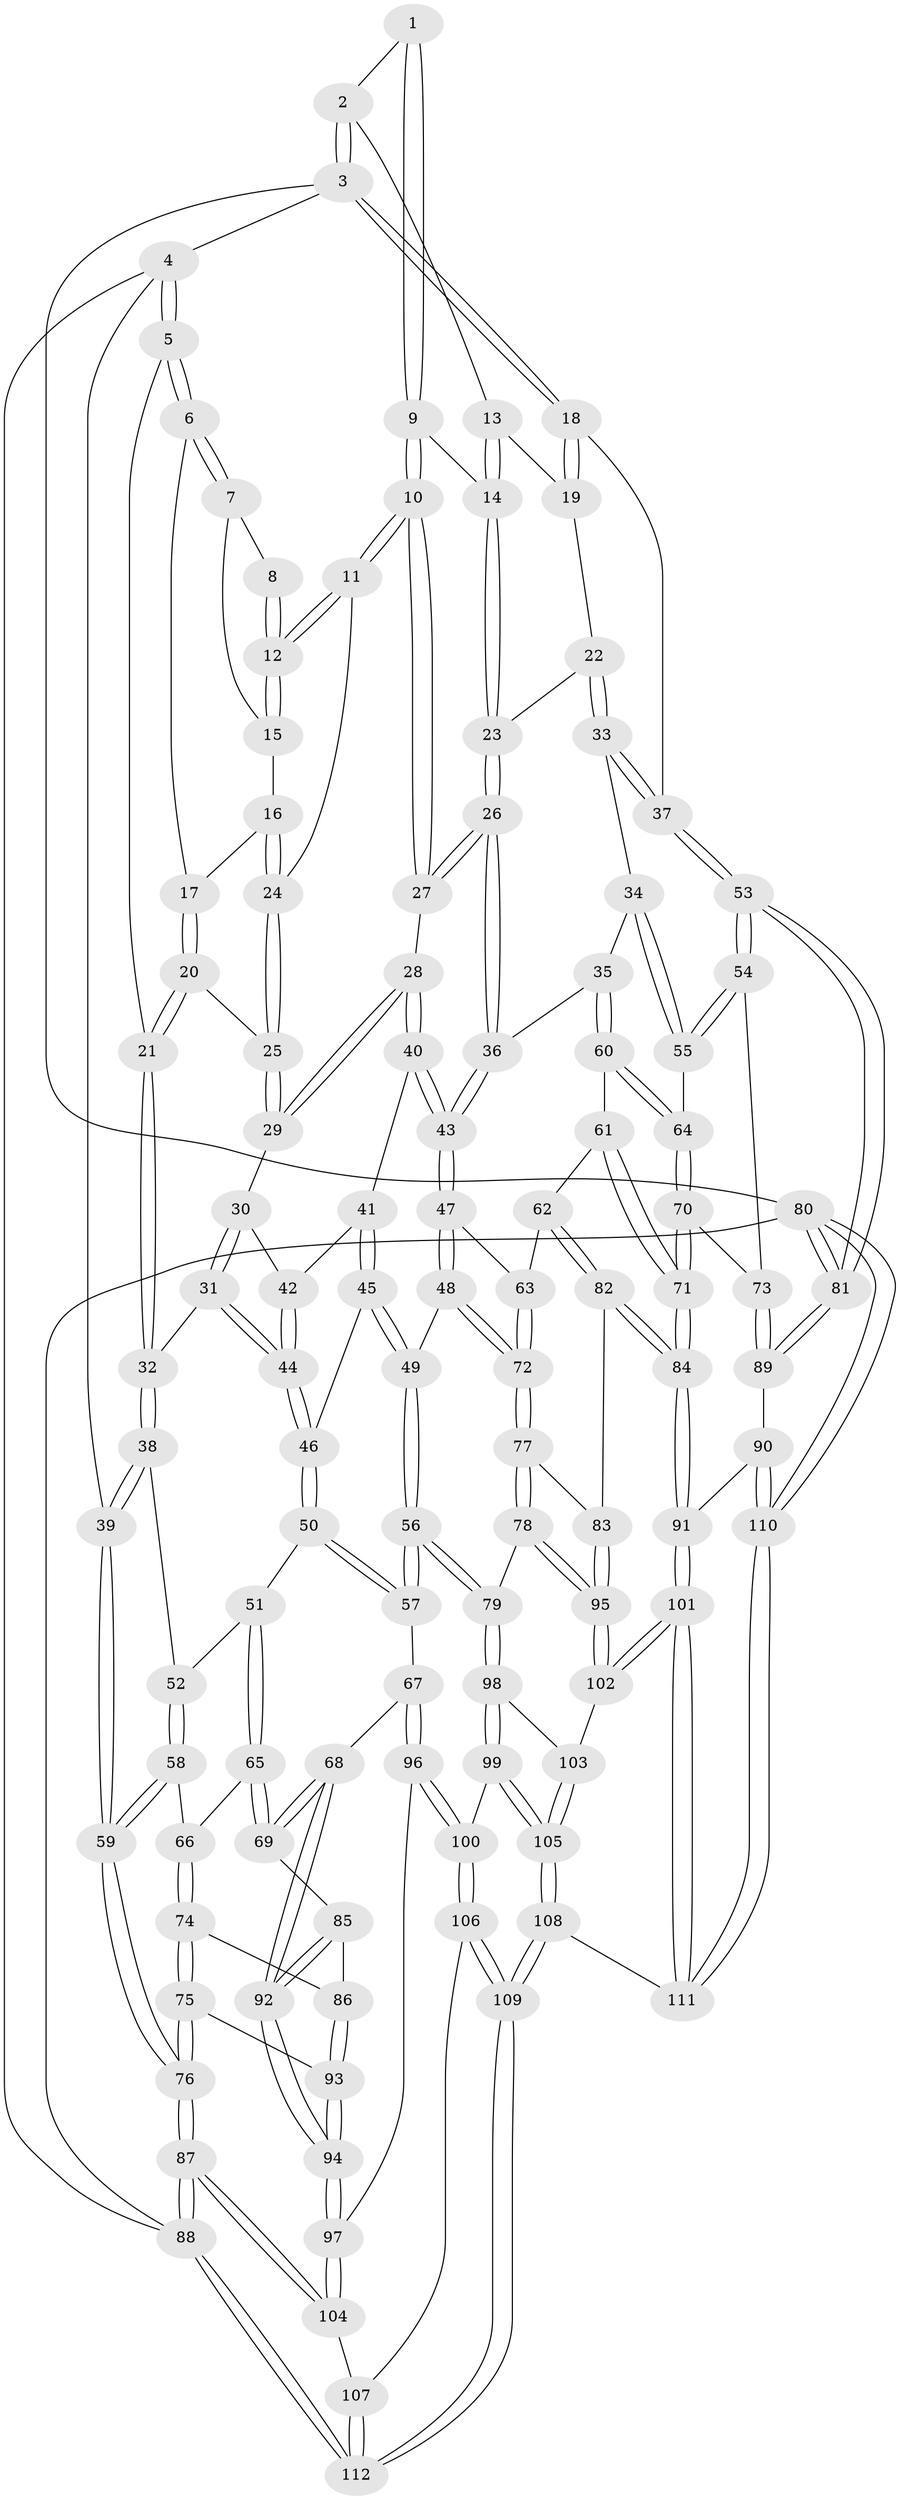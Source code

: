 // coarse degree distribution, {3: 0.1044776119402985, 5: 0.31343283582089554, 6: 0.14925373134328357, 4: 0.43283582089552236}
// Generated by graph-tools (version 1.1) at 2025/52/02/27/25 19:52:35]
// undirected, 112 vertices, 277 edges
graph export_dot {
graph [start="1"]
  node [color=gray90,style=filled];
  1 [pos="+0.6322626414963538+0"];
  2 [pos="+0.9078737684276764+0"];
  3 [pos="+1+0"];
  4 [pos="+0+0"];
  5 [pos="+0+0"];
  6 [pos="+0.18223737478365193+0"];
  7 [pos="+0.23364960568965132+0"];
  8 [pos="+0.6102834703342432+0"];
  9 [pos="+0.6398087779118279+0.1207958645138972"];
  10 [pos="+0.5599220820574521+0.17893440645184516"];
  11 [pos="+0.5173544745635446+0.13648286678089708"];
  12 [pos="+0.5077800167645525+0.10842952108587546"];
  13 [pos="+0.8465268417500579+0"];
  14 [pos="+0.8003862787539818+0.10330333450881393"];
  15 [pos="+0.3898100705566048+0.013165269558454927"];
  16 [pos="+0.36065406258486926+0.1459381630177698"];
  17 [pos="+0.2694509182835543+0.10144927223980083"];
  18 [pos="+1+0.04254470551316227"];
  19 [pos="+0.9770255315298514+0.1404615677243366"];
  20 [pos="+0.22790381539681867+0.20985134236856015"];
  21 [pos="+0.16763750176388706+0.24681614048786266"];
  22 [pos="+0.8511787130052868+0.22494594267802318"];
  23 [pos="+0.8401745984829971+0.21294841706023307"];
  24 [pos="+0.37166538372162844+0.16158977176034803"];
  25 [pos="+0.34697253114322857+0.22873492516589838"];
  26 [pos="+0.5975408993148347+0.27755000805623403"];
  27 [pos="+0.5633324336050098+0.24805763224293356"];
  28 [pos="+0.5310362075617678+0.2676778974457035"];
  29 [pos="+0.3665674603756234+0.2673385967618951"];
  30 [pos="+0.35240517370553937+0.30245343808404856"];
  31 [pos="+0.304551507804675+0.3625487504709791"];
  32 [pos="+0.16149180089617535+0.2742051429507945"];
  33 [pos="+0.8628115067564767+0.2534952540539515"];
  34 [pos="+0.8070441818702923+0.38223875838432464"];
  35 [pos="+0.7290023690205548+0.4243165346608896"];
  36 [pos="+0.6536278298659228+0.3912045048405187"];
  37 [pos="+1+0.3719022871723743"];
  38 [pos="+0.10901063423414253+0.3279144936619033"];
  39 [pos="+0+0.3725374419280654"];
  40 [pos="+0.4698906083335308+0.3681825218758096"];
  41 [pos="+0.453005247273579+0.37573950463463335"];
  42 [pos="+0.4511891706162715+0.37557391410624813"];
  43 [pos="+0.5444360412041247+0.48915097565555643"];
  44 [pos="+0.3127932549114597+0.4104889604858925"];
  45 [pos="+0.42629848972349405+0.46562057463450335"];
  46 [pos="+0.3101332502783216+0.4274145632665975"];
  47 [pos="+0.5328098645927045+0.5146930754943208"];
  48 [pos="+0.510792047469362+0.5280427891443376"];
  49 [pos="+0.4791483364298919+0.5395479398682891"];
  50 [pos="+0.29128353082577324+0.4570195433429437"];
  51 [pos="+0.1896169644132253+0.4687142287163699"];
  52 [pos="+0.16258897683473353+0.45282195571809"];
  53 [pos="+1+0.4988973997825592"];
  54 [pos="+1+0.5067262801597883"];
  55 [pos="+0.9557582584681896+0.4924923825011973"];
  56 [pos="+0.40646973501894706+0.6220322835029417"];
  57 [pos="+0.34100572623751574+0.6144766116852053"];
  58 [pos="+0.034949232030607284+0.5377957333572906"];
  59 [pos="+0+0.4785239617759033"];
  60 [pos="+0.7350736339066445+0.4858647358474915"];
  61 [pos="+0.7286582945101829+0.4974829241538688"];
  62 [pos="+0.6542697903221073+0.5814692952258793"];
  63 [pos="+0.6066913766676164+0.5627877147802159"];
  64 [pos="+0.8323607464416576+0.5628558062745848"];
  65 [pos="+0.1807710697467036+0.5917048418089816"];
  66 [pos="+0.06330626778587932+0.5657235273787777"];
  67 [pos="+0.3255904718142082+0.6236396651964374"];
  68 [pos="+0.20049521674879642+0.6171807463101366"];
  69 [pos="+0.19560789405219323+0.6134028771227888"];
  70 [pos="+0.8279682927928406+0.6146847390718447"];
  71 [pos="+0.7666100496524981+0.7054895484280305"];
  72 [pos="+0.5686979558649927+0.6483188981148066"];
  73 [pos="+0.9108359728482595+0.633105122139987"];
  74 [pos="+0.07468151640852105+0.646248879100277"];
  75 [pos="+0+0.6930580202538971"];
  76 [pos="+0+0.6823989924346445"];
  77 [pos="+0.5729520508282878+0.6795440148076732"];
  78 [pos="+0.5245788976175864+0.7153612330442805"];
  79 [pos="+0.4632172815540693+0.71184659123051"];
  80 [pos="+1+1"];
  81 [pos="+1+0.8670387177396561"];
  82 [pos="+0.6722593631622592+0.6625618299309135"];
  83 [pos="+0.659482222568754+0.6656171475632667"];
  84 [pos="+0.7583582547030205+0.723677801209364"];
  85 [pos="+0.1154314468556212+0.6520781584789657"];
  86 [pos="+0.0837533294450641+0.6601337417423614"];
  87 [pos="+0+0.8645929145304624"];
  88 [pos="+0+1"];
  89 [pos="+0.9219151147972589+0.824110897522986"];
  90 [pos="+0.880629239755762+0.8270732182350199"];
  91 [pos="+0.7856489375090915+0.8182311090285944"];
  92 [pos="+0.169140633015004+0.72862232776675"];
  93 [pos="+0.079745901714976+0.7378665467583364"];
  94 [pos="+0.1527140008848943+0.8129298720101645"];
  95 [pos="+0.5843221657396909+0.7841176988551133"];
  96 [pos="+0.2585267509006831+0.8145157943893923"];
  97 [pos="+0.15322364775287267+0.8141792400004739"];
  98 [pos="+0.43751614078543144+0.7827469939510218"];
  99 [pos="+0.3387058441565734+0.8633189405140111"];
  100 [pos="+0.32506913251638864+0.859547436227148"];
  101 [pos="+0.6946507343339672+0.8998466394653192"];
  102 [pos="+0.6473810268891107+0.8729384769273639"];
  103 [pos="+0.5192792359244562+0.8622137024223883"];
  104 [pos="+0.12998702743971635+0.8468457250552527"];
  105 [pos="+0.4118390348377532+0.981515734011596"];
  106 [pos="+0.2574544003505295+0.9564386651702034"];
  107 [pos="+0.12551690674656227+0.9179344583934008"];
  108 [pos="+0.46724052763396406+1"];
  109 [pos="+0.1835679596871811+1"];
  110 [pos="+0.8674012750794764+1"];
  111 [pos="+0.6284163991796505+1"];
  112 [pos="+0.026387160706321203+1"];
  1 -- 2;
  1 -- 9;
  1 -- 9;
  2 -- 3;
  2 -- 3;
  2 -- 13;
  3 -- 4;
  3 -- 18;
  3 -- 18;
  3 -- 80;
  4 -- 5;
  4 -- 5;
  4 -- 39;
  4 -- 88;
  5 -- 6;
  5 -- 6;
  5 -- 21;
  6 -- 7;
  6 -- 7;
  6 -- 17;
  7 -- 8;
  7 -- 15;
  8 -- 12;
  8 -- 12;
  9 -- 10;
  9 -- 10;
  9 -- 14;
  10 -- 11;
  10 -- 11;
  10 -- 27;
  10 -- 27;
  11 -- 12;
  11 -- 12;
  11 -- 24;
  12 -- 15;
  12 -- 15;
  13 -- 14;
  13 -- 14;
  13 -- 19;
  14 -- 23;
  14 -- 23;
  15 -- 16;
  16 -- 17;
  16 -- 24;
  16 -- 24;
  17 -- 20;
  17 -- 20;
  18 -- 19;
  18 -- 19;
  18 -- 37;
  19 -- 22;
  20 -- 21;
  20 -- 21;
  20 -- 25;
  21 -- 32;
  21 -- 32;
  22 -- 23;
  22 -- 33;
  22 -- 33;
  23 -- 26;
  23 -- 26;
  24 -- 25;
  24 -- 25;
  25 -- 29;
  25 -- 29;
  26 -- 27;
  26 -- 27;
  26 -- 36;
  26 -- 36;
  27 -- 28;
  28 -- 29;
  28 -- 29;
  28 -- 40;
  28 -- 40;
  29 -- 30;
  30 -- 31;
  30 -- 31;
  30 -- 42;
  31 -- 32;
  31 -- 44;
  31 -- 44;
  32 -- 38;
  32 -- 38;
  33 -- 34;
  33 -- 37;
  33 -- 37;
  34 -- 35;
  34 -- 55;
  34 -- 55;
  35 -- 36;
  35 -- 60;
  35 -- 60;
  36 -- 43;
  36 -- 43;
  37 -- 53;
  37 -- 53;
  38 -- 39;
  38 -- 39;
  38 -- 52;
  39 -- 59;
  39 -- 59;
  40 -- 41;
  40 -- 43;
  40 -- 43;
  41 -- 42;
  41 -- 45;
  41 -- 45;
  42 -- 44;
  42 -- 44;
  43 -- 47;
  43 -- 47;
  44 -- 46;
  44 -- 46;
  45 -- 46;
  45 -- 49;
  45 -- 49;
  46 -- 50;
  46 -- 50;
  47 -- 48;
  47 -- 48;
  47 -- 63;
  48 -- 49;
  48 -- 72;
  48 -- 72;
  49 -- 56;
  49 -- 56;
  50 -- 51;
  50 -- 57;
  50 -- 57;
  51 -- 52;
  51 -- 65;
  51 -- 65;
  52 -- 58;
  52 -- 58;
  53 -- 54;
  53 -- 54;
  53 -- 81;
  53 -- 81;
  54 -- 55;
  54 -- 55;
  54 -- 73;
  55 -- 64;
  56 -- 57;
  56 -- 57;
  56 -- 79;
  56 -- 79;
  57 -- 67;
  58 -- 59;
  58 -- 59;
  58 -- 66;
  59 -- 76;
  59 -- 76;
  60 -- 61;
  60 -- 64;
  60 -- 64;
  61 -- 62;
  61 -- 71;
  61 -- 71;
  62 -- 63;
  62 -- 82;
  62 -- 82;
  63 -- 72;
  63 -- 72;
  64 -- 70;
  64 -- 70;
  65 -- 66;
  65 -- 69;
  65 -- 69;
  66 -- 74;
  66 -- 74;
  67 -- 68;
  67 -- 96;
  67 -- 96;
  68 -- 69;
  68 -- 69;
  68 -- 92;
  68 -- 92;
  69 -- 85;
  70 -- 71;
  70 -- 71;
  70 -- 73;
  71 -- 84;
  71 -- 84;
  72 -- 77;
  72 -- 77;
  73 -- 89;
  73 -- 89;
  74 -- 75;
  74 -- 75;
  74 -- 86;
  75 -- 76;
  75 -- 76;
  75 -- 93;
  76 -- 87;
  76 -- 87;
  77 -- 78;
  77 -- 78;
  77 -- 83;
  78 -- 79;
  78 -- 95;
  78 -- 95;
  79 -- 98;
  79 -- 98;
  80 -- 81;
  80 -- 81;
  80 -- 110;
  80 -- 110;
  80 -- 88;
  81 -- 89;
  81 -- 89;
  82 -- 83;
  82 -- 84;
  82 -- 84;
  83 -- 95;
  83 -- 95;
  84 -- 91;
  84 -- 91;
  85 -- 86;
  85 -- 92;
  85 -- 92;
  86 -- 93;
  86 -- 93;
  87 -- 88;
  87 -- 88;
  87 -- 104;
  87 -- 104;
  88 -- 112;
  88 -- 112;
  89 -- 90;
  90 -- 91;
  90 -- 110;
  90 -- 110;
  91 -- 101;
  91 -- 101;
  92 -- 94;
  92 -- 94;
  93 -- 94;
  93 -- 94;
  94 -- 97;
  94 -- 97;
  95 -- 102;
  95 -- 102;
  96 -- 97;
  96 -- 100;
  96 -- 100;
  97 -- 104;
  97 -- 104;
  98 -- 99;
  98 -- 99;
  98 -- 103;
  99 -- 100;
  99 -- 105;
  99 -- 105;
  100 -- 106;
  100 -- 106;
  101 -- 102;
  101 -- 102;
  101 -- 111;
  101 -- 111;
  102 -- 103;
  103 -- 105;
  103 -- 105;
  104 -- 107;
  105 -- 108;
  105 -- 108;
  106 -- 107;
  106 -- 109;
  106 -- 109;
  107 -- 112;
  107 -- 112;
  108 -- 109;
  108 -- 109;
  108 -- 111;
  109 -- 112;
  109 -- 112;
  110 -- 111;
  110 -- 111;
}
